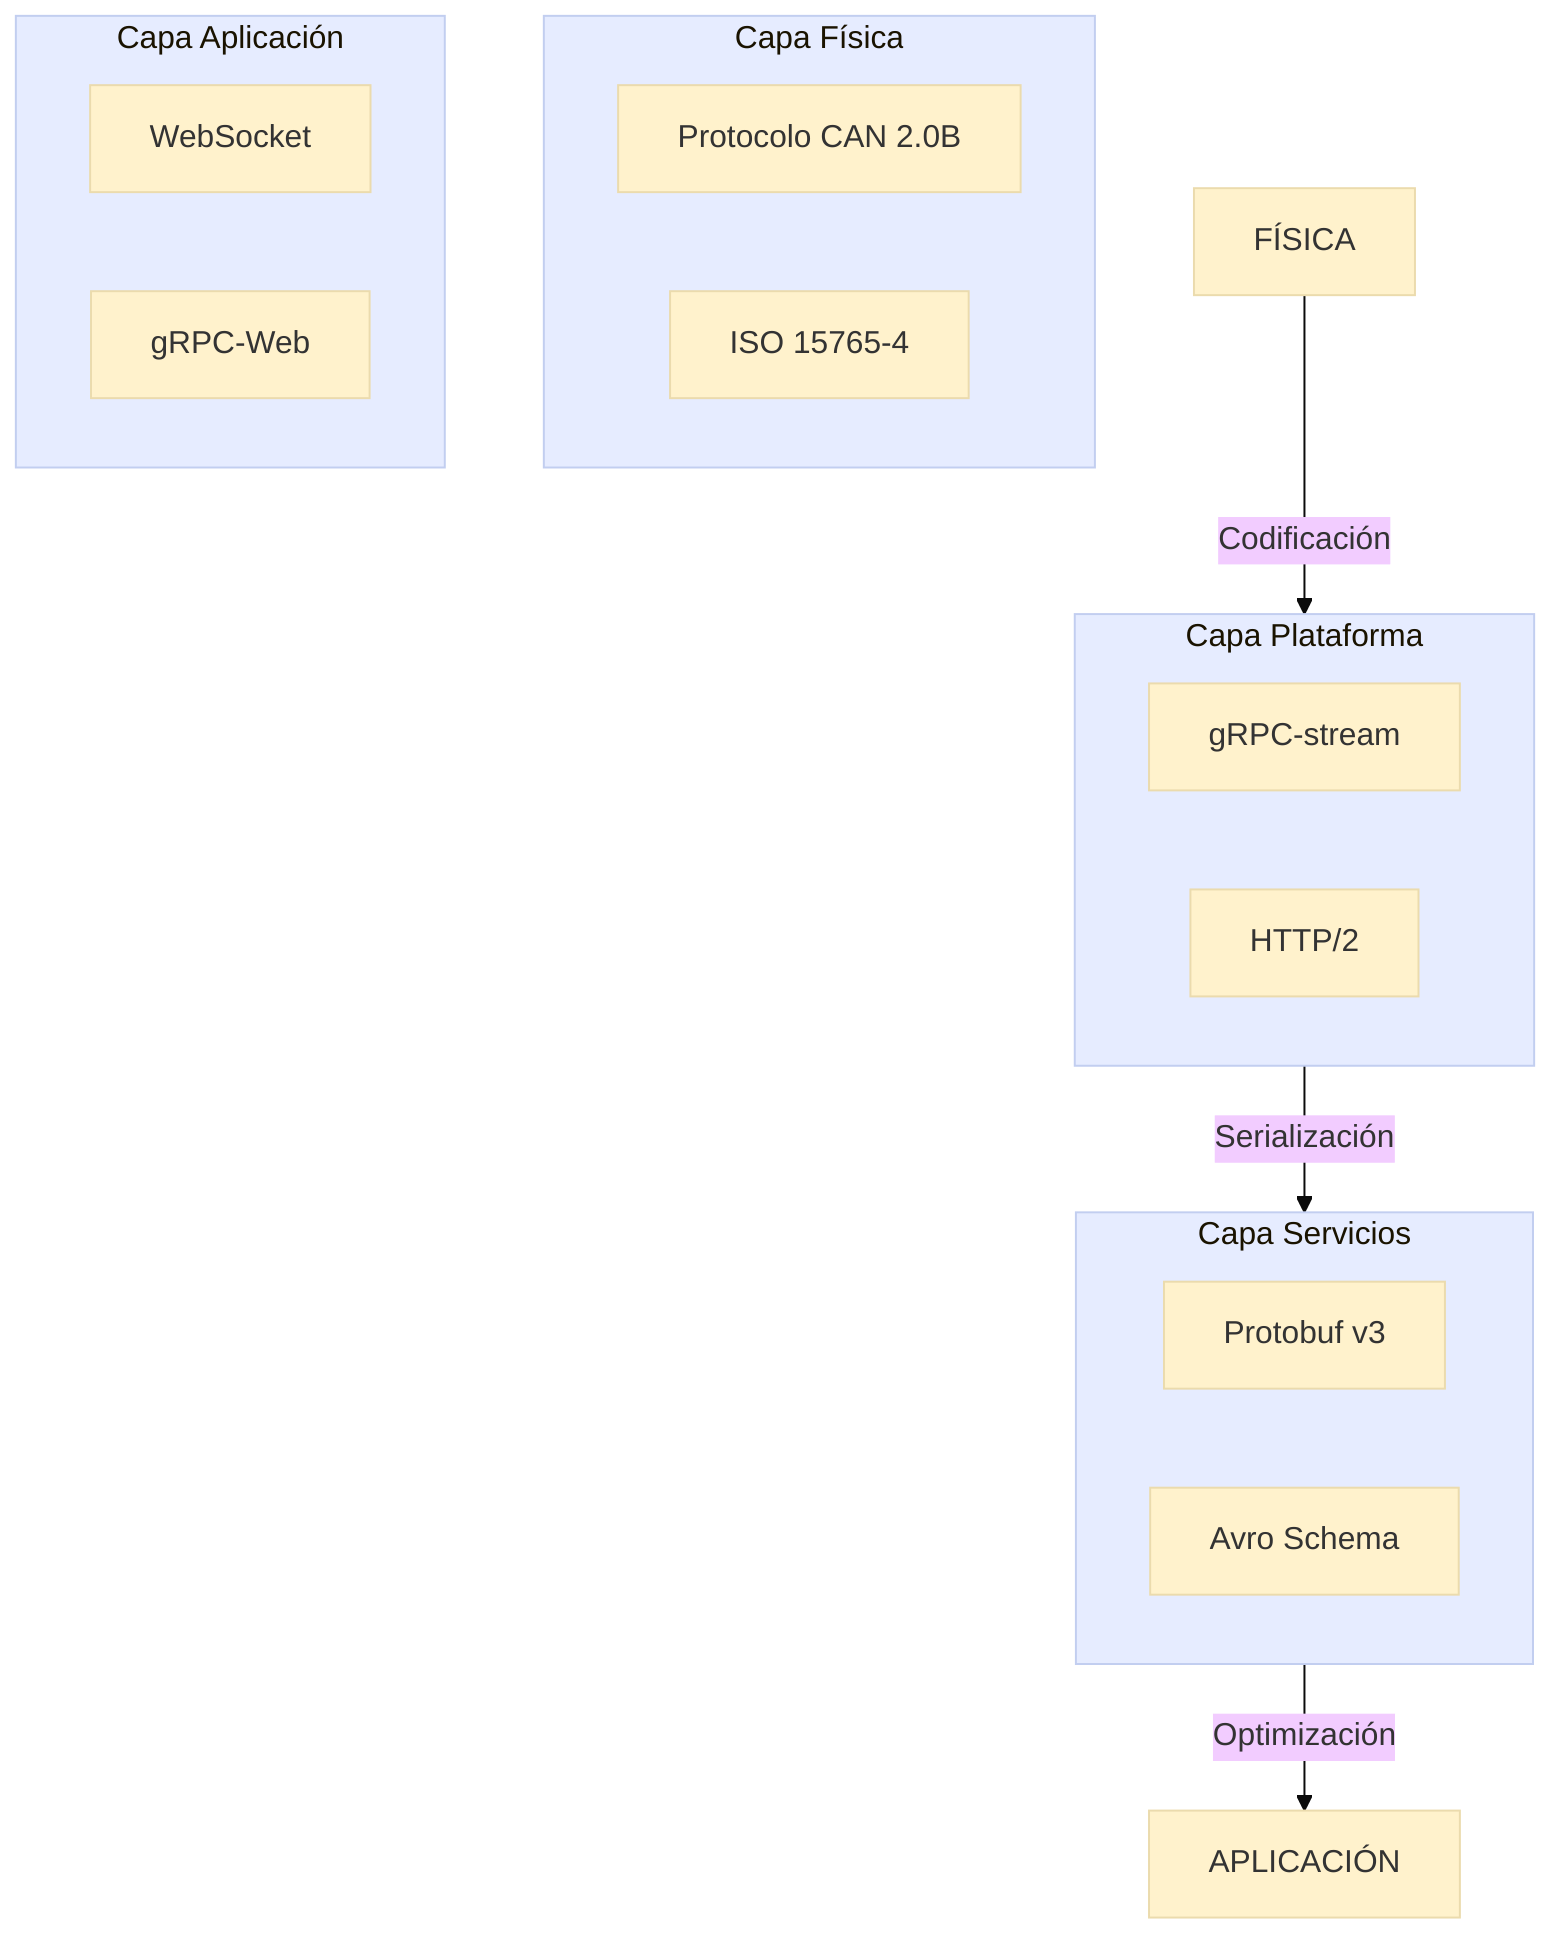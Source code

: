 %%{init: {'theme': 'base', 'themeVariables': { 'primaryColor': '#fff2cc'}}}%%  
%%{init: {'theme': 'base', 'themeVariables': { 'primaryColor': '#fff2cc'}}}%%
flowchart TD
subgraph FISICA["Capa Física"]
A[Protocolo CAN 2.0B]
B[ISO 15765-4]
end

subgraph PLATAFORMA["Capa Plataforma"]
C[gRPC-stream]
D[HTTP/2]
end

subgraph SERVICIOS["Capa Servicios"]
E[Protobuf v3]
F[Avro Schema]
end

subgraph APLICACION["Capa Aplicación"]
G[WebSocket]
H[gRPC-Web]
end

FÍSICA -->|Codificación| PLATAFORMA  
PLATAFORMA -->|Serialización| SERVICIOS  
SERVICIOS -->|Optimización| APLICACIÓN